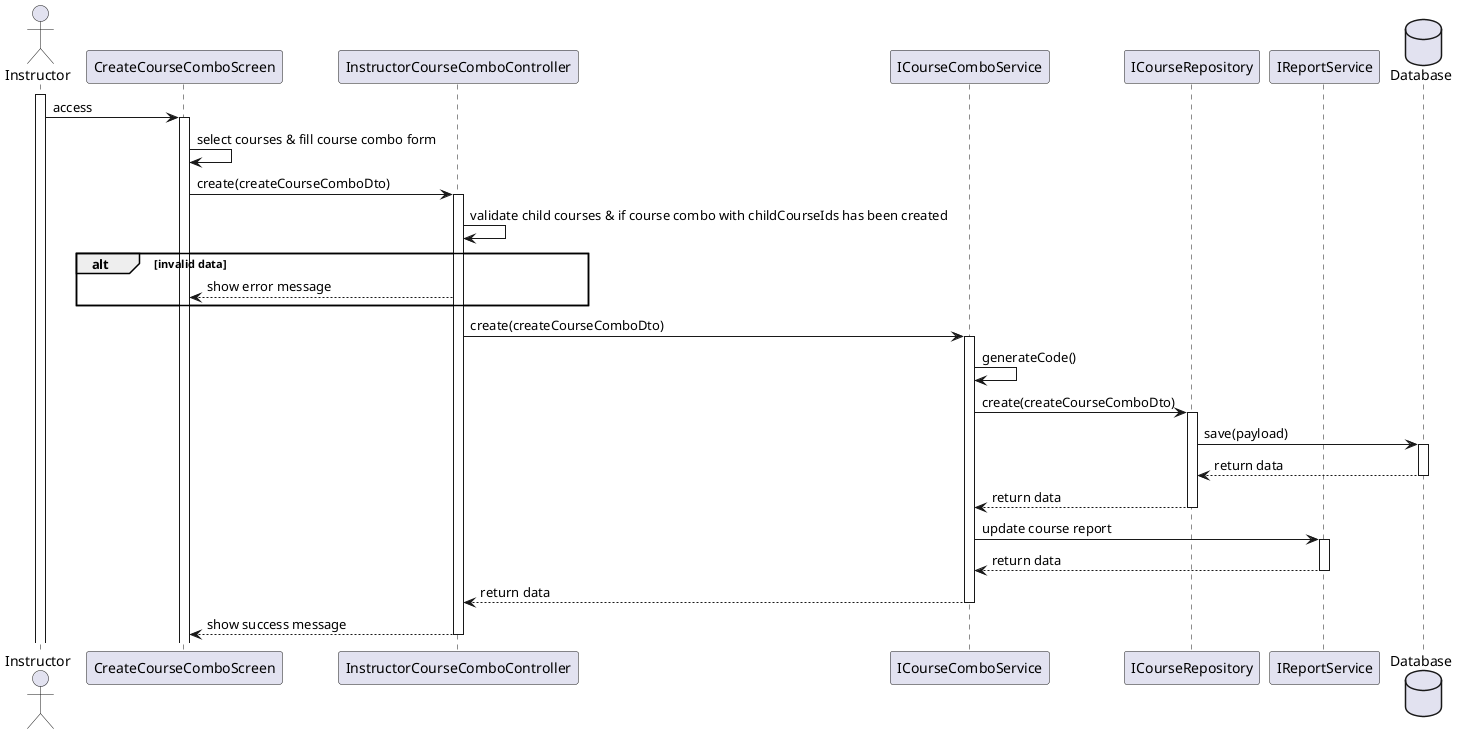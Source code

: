 @startuml
actor Instructor
activate Instructor

participant CreateCourseComboScreen
Instructor -> CreateCourseComboScreen: access
activate CreateCourseComboScreen
CreateCourseComboScreen -> CreateCourseComboScreen: select courses & fill course combo form

participant InstructorCourseComboController
CreateCourseComboScreen -> InstructorCourseComboController: create(createCourseComboDto)
activate InstructorCourseComboController
InstructorCourseComboController -> InstructorCourseComboController: validate child courses & if course combo with childCourseIds has been created

alt invalid data
    InstructorCourseComboController --> CreateCourseComboScreen: show error message
end

participant ICourseComboService
InstructorCourseComboController -> ICourseComboService: create(createCourseComboDto)
activate ICourseComboService
ICourseComboService -> ICourseComboService: generateCode()

participant ICourseRepository
ICourseComboService -> ICourseRepository: create(createCourseComboDto)
activate ICourseRepository

database Database
ICourseRepository -> Database: save(payload)
activate Database
Database --> ICourseRepository: return data
deactivate Database

ICourseRepository --> ICourseComboService: return data
deactivate ICourseRepository

participant IReportService
ICourseComboService -> IReportService: update course report
activate IReportService

IReportService --> ICourseComboService: return data
deactivate IReportService

ICourseComboService --> InstructorCourseComboController: return data
deactivate ICourseComboService

InstructorCourseComboController --> CreateCourseComboScreen: show success message
deactivate InstructorCourseComboController

database Database
@enduml